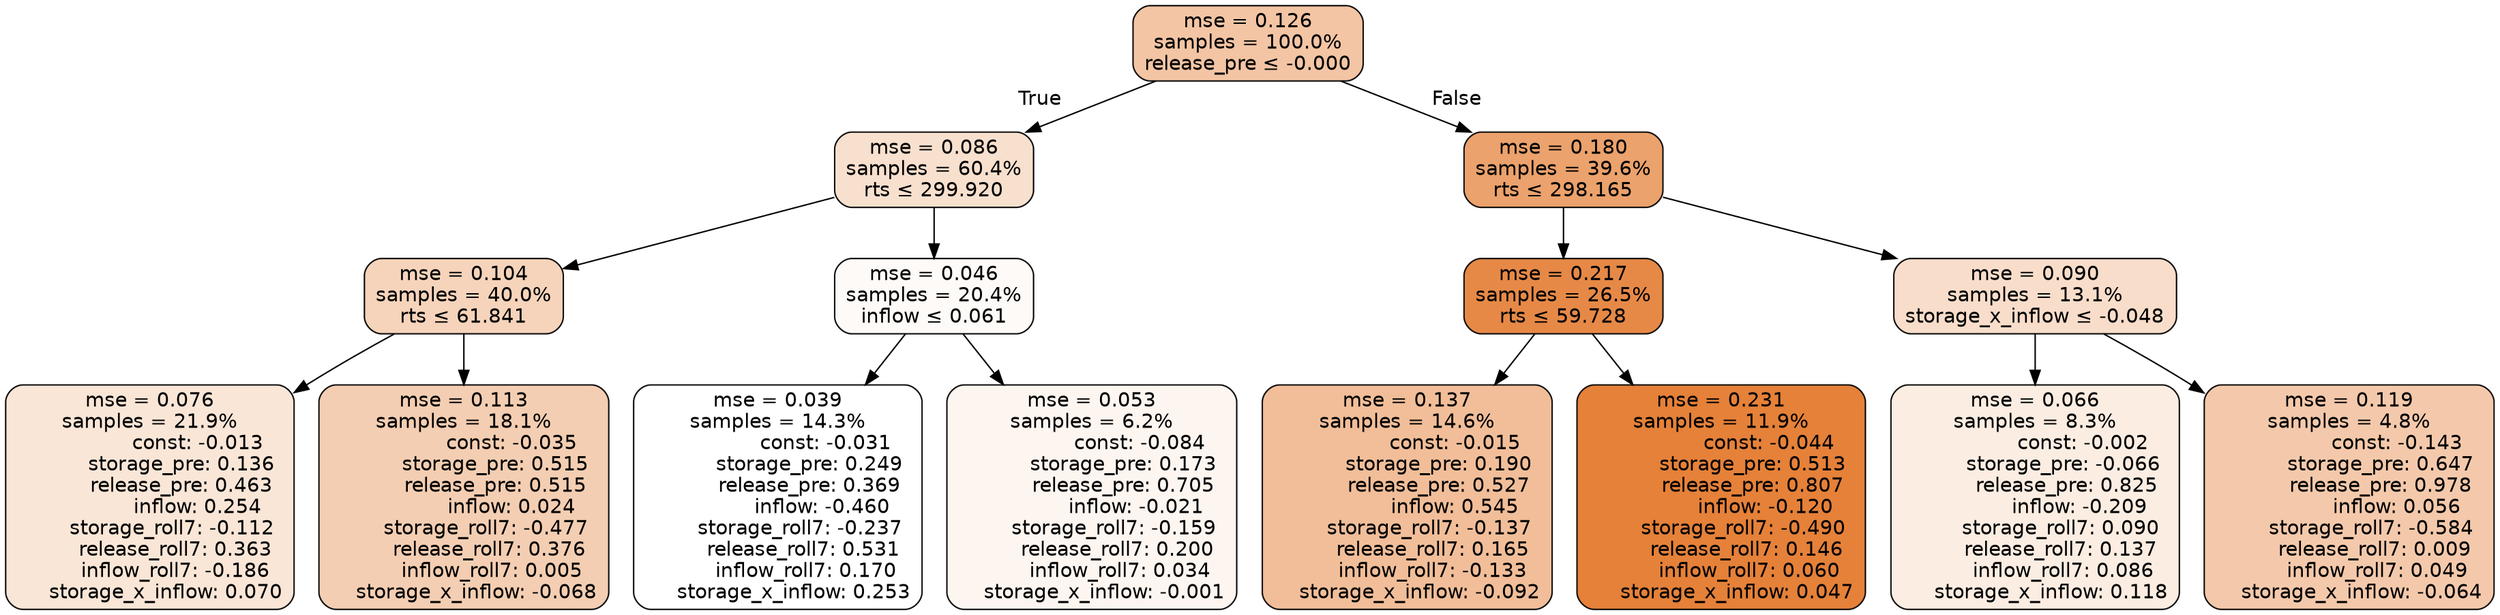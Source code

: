 digraph tree {
bgcolor="transparent"
node [shape=rectangle, style="filled, rounded", color="black", fontname=helvetica] ;
edge [fontname=helvetica] ;
	"0" [label="mse = 0.126
samples = 100.0%
release_pre &le; -0.000", fillcolor="#f3c5a4"]
	"1" [label="mse = 0.086
samples = 60.4%
rts &le; 299.920", fillcolor="#f8e0ce"]
	"2" [label="mse = 0.104
samples = 40.0%
rts &le; 61.841", fillcolor="#f6d4bb"]
	"3" [label="mse = 0.076
samples = 21.9%
               const: -0.013
          storage_pre: 0.136
          release_pre: 0.463
               inflow: 0.254
       storage_roll7: -0.112
        release_roll7: 0.363
        inflow_roll7: -0.186
     storage_x_inflow: 0.070", fillcolor="#f9e6d7"]
	"4" [label="mse = 0.113
samples = 18.1%
               const: -0.035
          storage_pre: 0.515
          release_pre: 0.515
               inflow: 0.024
       storage_roll7: -0.477
        release_roll7: 0.376
         inflow_roll7: 0.005
    storage_x_inflow: -0.068", fillcolor="#f4ceb2"]
	"5" [label="mse = 0.046
samples = 20.4%
inflow &le; 0.061", fillcolor="#fefaf7"]
	"6" [label="mse = 0.039
samples = 14.3%
               const: -0.031
          storage_pre: 0.249
          release_pre: 0.369
              inflow: -0.460
       storage_roll7: -0.237
        release_roll7: 0.531
         inflow_roll7: 0.170
     storage_x_inflow: 0.253", fillcolor="#ffffff"]
	"7" [label="mse = 0.053
samples = 6.2%
               const: -0.084
          storage_pre: 0.173
          release_pre: 0.705
              inflow: -0.021
       storage_roll7: -0.159
        release_roll7: 0.200
         inflow_roll7: 0.034
    storage_x_inflow: -0.001", fillcolor="#fdf5f0"]
	"8" [label="mse = 0.180
samples = 39.6%
rts &le; 298.165", fillcolor="#eba26c"]
	"9" [label="mse = 0.217
samples = 26.5%
rts &le; 59.728", fillcolor="#e68947"]
	"10" [label="mse = 0.137
samples = 14.6%
               const: -0.015
          storage_pre: 0.190
          release_pre: 0.527
               inflow: 0.545
       storage_roll7: -0.137
        release_roll7: 0.165
        inflow_roll7: -0.133
    storage_x_inflow: -0.092", fillcolor="#f1be99"]
	"11" [label="mse = 0.231
samples = 11.9%
               const: -0.044
          storage_pre: 0.513
          release_pre: 0.807
              inflow: -0.120
       storage_roll7: -0.490
        release_roll7: 0.146
         inflow_roll7: 0.060
     storage_x_inflow: 0.047", fillcolor="#e58139"]
	"12" [label="mse = 0.090
samples = 13.1%
storage_x_inflow &le; -0.048", fillcolor="#f8ddca"]
	"13" [label="mse = 0.066
samples = 8.3%
               const: -0.002
         storage_pre: -0.066
          release_pre: 0.825
              inflow: -0.209
        storage_roll7: 0.090
        release_roll7: 0.137
         inflow_roll7: 0.086
     storage_x_inflow: 0.118", fillcolor="#fbede2"]
	"14" [label="mse = 0.119
samples = 4.8%
               const: -0.143
          storage_pre: 0.647
          release_pre: 0.978
               inflow: 0.056
       storage_roll7: -0.584
        release_roll7: 0.009
         inflow_roll7: 0.049
    storage_x_inflow: -0.064", fillcolor="#f4c9ab"]

	"0" -> "1" [labeldistance=2.5, labelangle=45, headlabel="True"]
	"1" -> "2"
	"2" -> "3"
	"2" -> "4"
	"1" -> "5"
	"5" -> "6"
	"5" -> "7"
	"0" -> "8" [labeldistance=2.5, labelangle=-45, headlabel="False"]
	"8" -> "9"
	"9" -> "10"
	"9" -> "11"
	"8" -> "12"
	"12" -> "13"
	"12" -> "14"
}